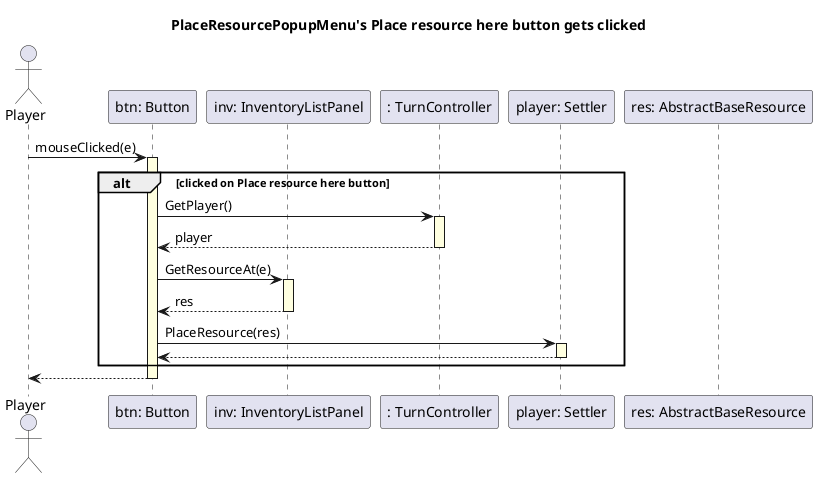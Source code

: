 @startuml seq

skinparam SequenceLifeLineBackgroundColor LightYellow

title "PlaceResourcePopupMenu's Place resource here button gets clicked"

Actor Player as player
participant "btn: Button" as btn
participant "inv: InventoryListPanel" as env

player -> btn ++: mouseClicked(e)

    alt clicked on Place resource here button

        participant ": TurnController" as turn
        participant "player: Settler" as settler
        participant "res: AbstractBaseResource"
        
        btn -> turn ++: GetPlayer()
        return player

        btn -> env ++: GetResourceAt(e)
        return res

        btn -> settler ++: PlaceResource(res)
        return
        
    end

return

@enduml
